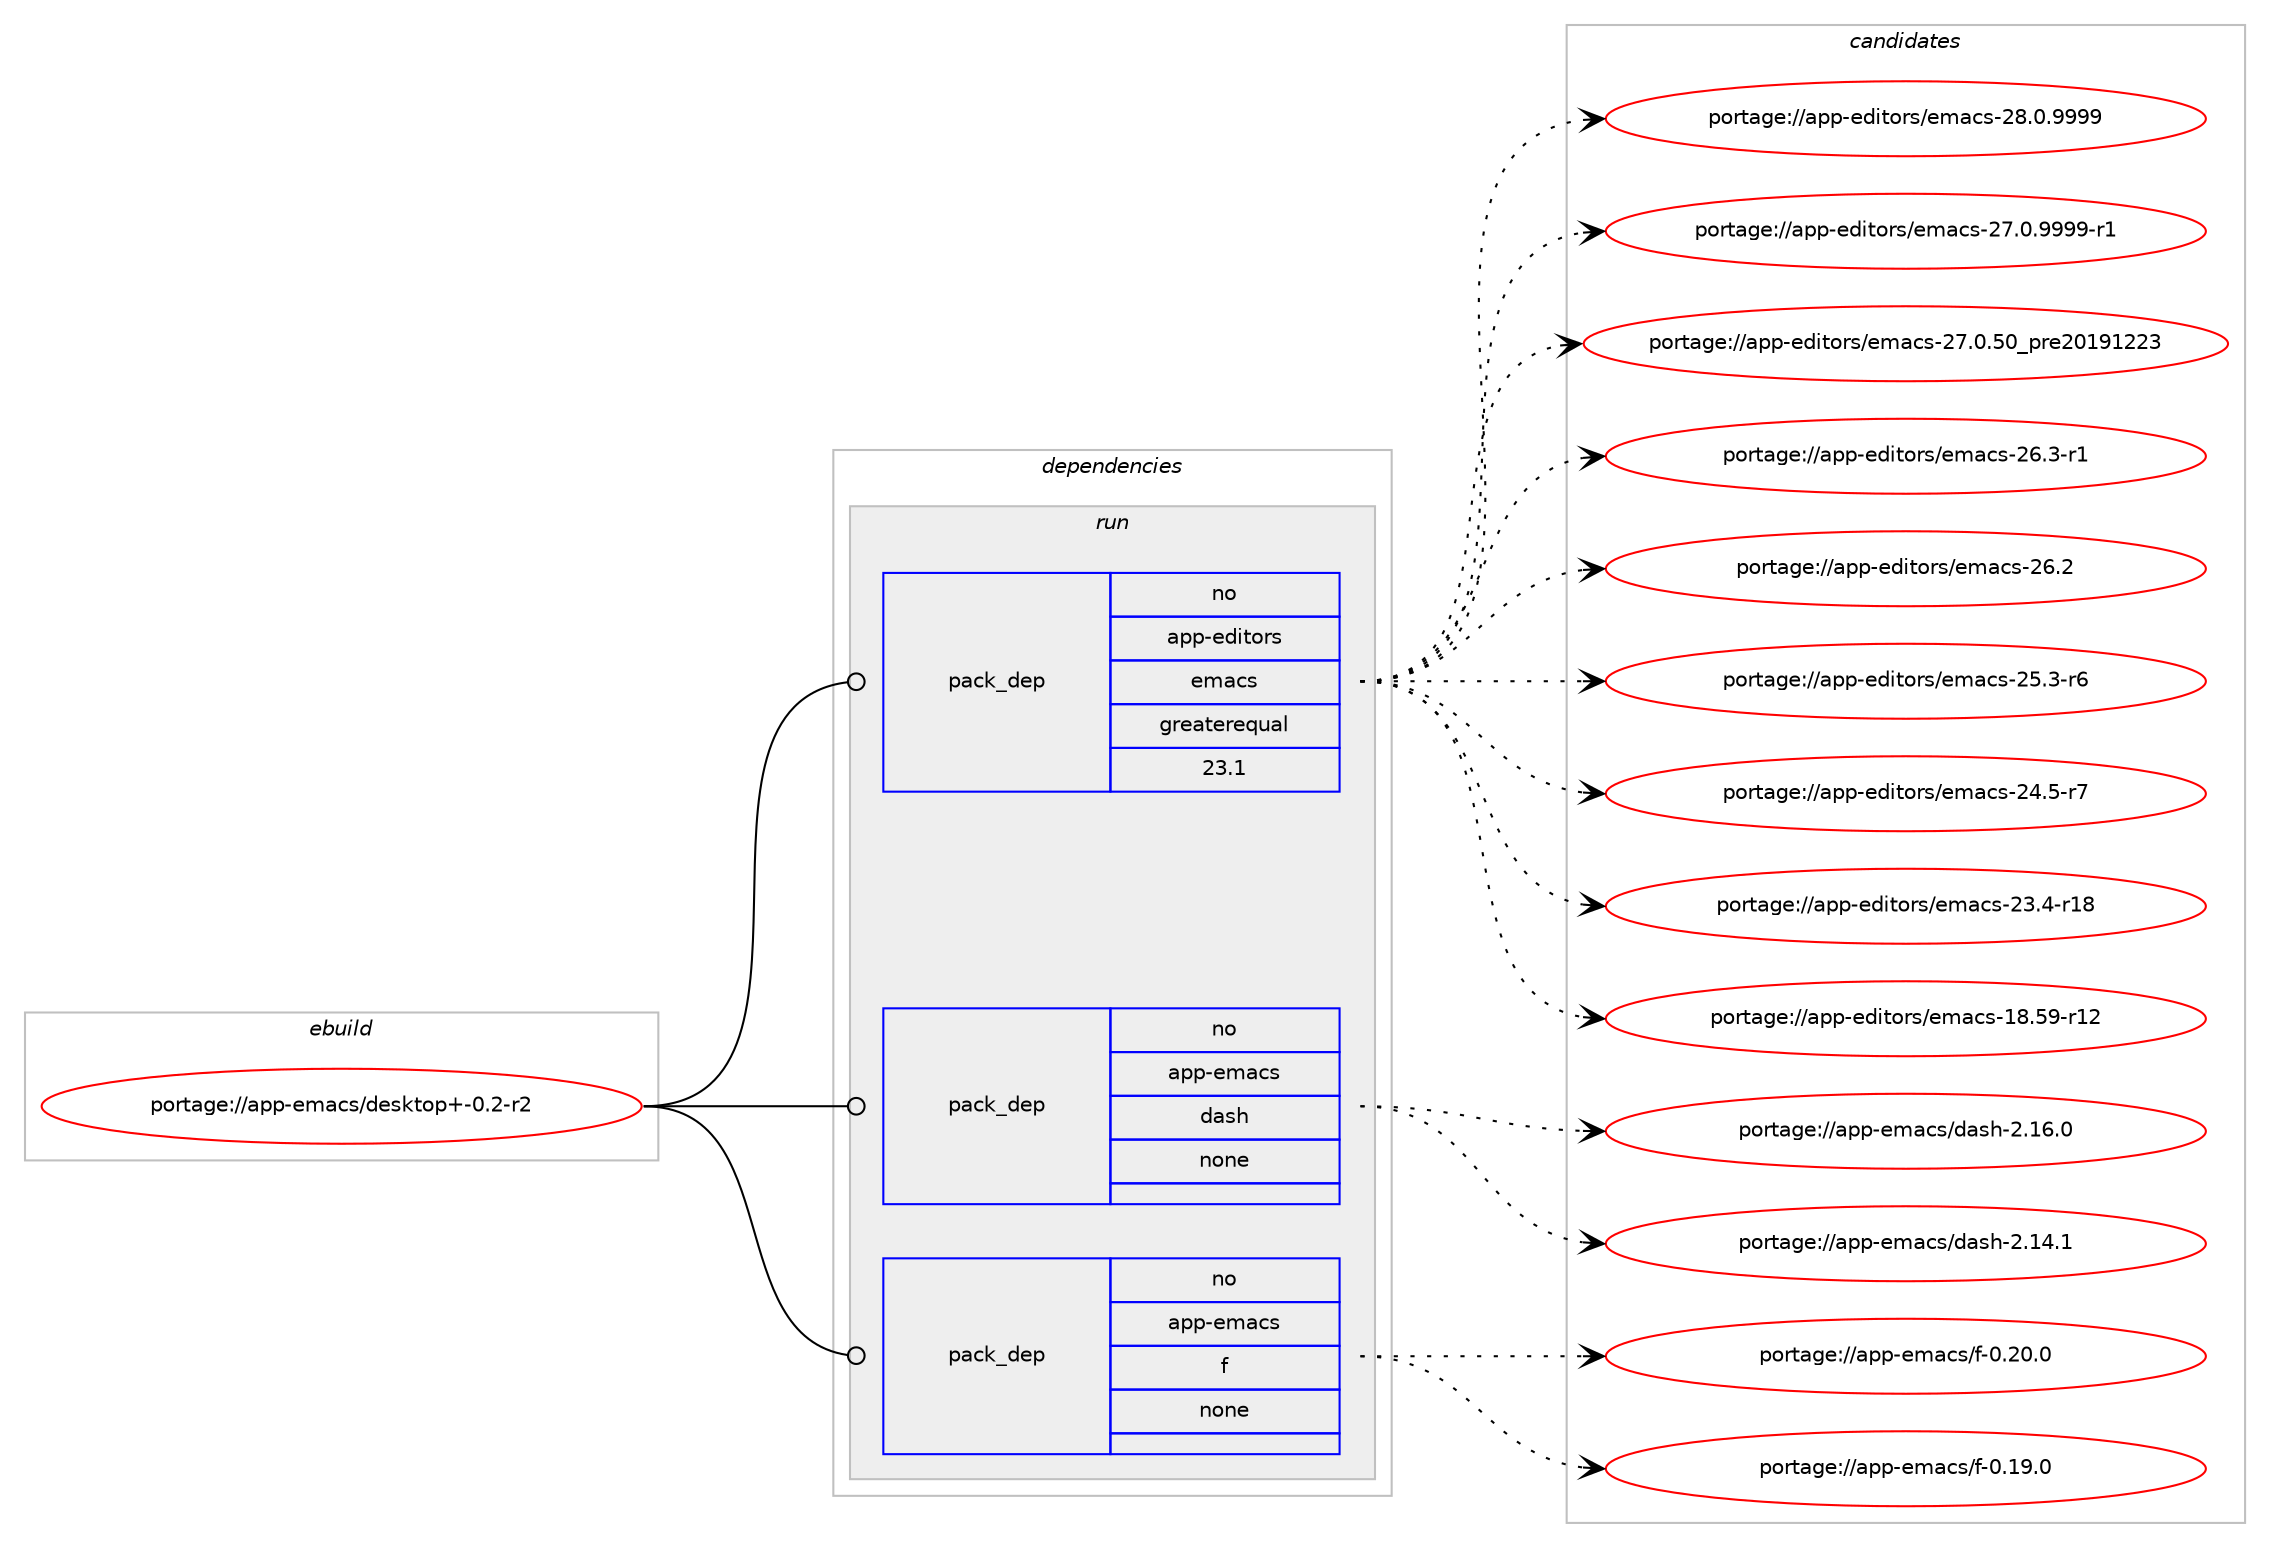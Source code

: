 digraph prolog {

# *************
# Graph options
# *************

newrank=true;
concentrate=true;
compound=true;
graph [rankdir=LR,fontname=Helvetica,fontsize=10,ranksep=1.5];#, ranksep=2.5, nodesep=0.2];
edge  [arrowhead=vee];
node  [fontname=Helvetica,fontsize=10];

# **********
# The ebuild
# **********

subgraph cluster_leftcol {
color=gray;
rank=same;
label=<<i>ebuild</i>>;
id [label="portage://app-emacs/desktop+-0.2-r2", color=red, width=4, href="../app-emacs/desktop+-0.2-r2.svg"];
}

# ****************
# The dependencies
# ****************

subgraph cluster_midcol {
color=gray;
label=<<i>dependencies</i>>;
subgraph cluster_compile {
fillcolor="#eeeeee";
style=filled;
label=<<i>compile</i>>;
}
subgraph cluster_compileandrun {
fillcolor="#eeeeee";
style=filled;
label=<<i>compile and run</i>>;
}
subgraph cluster_run {
fillcolor="#eeeeee";
style=filled;
label=<<i>run</i>>;
subgraph pack476512 {
dependency634188 [label=<<TABLE BORDER="0" CELLBORDER="1" CELLSPACING="0" CELLPADDING="4" WIDTH="220"><TR><TD ROWSPAN="6" CELLPADDING="30">pack_dep</TD></TR><TR><TD WIDTH="110">no</TD></TR><TR><TD>app-editors</TD></TR><TR><TD>emacs</TD></TR><TR><TD>greaterequal</TD></TR><TR><TD>23.1</TD></TR></TABLE>>, shape=none, color=blue];
}
id:e -> dependency634188:w [weight=20,style="solid",arrowhead="odot"];
subgraph pack476513 {
dependency634189 [label=<<TABLE BORDER="0" CELLBORDER="1" CELLSPACING="0" CELLPADDING="4" WIDTH="220"><TR><TD ROWSPAN="6" CELLPADDING="30">pack_dep</TD></TR><TR><TD WIDTH="110">no</TD></TR><TR><TD>app-emacs</TD></TR><TR><TD>dash</TD></TR><TR><TD>none</TD></TR><TR><TD></TD></TR></TABLE>>, shape=none, color=blue];
}
id:e -> dependency634189:w [weight=20,style="solid",arrowhead="odot"];
subgraph pack476514 {
dependency634190 [label=<<TABLE BORDER="0" CELLBORDER="1" CELLSPACING="0" CELLPADDING="4" WIDTH="220"><TR><TD ROWSPAN="6" CELLPADDING="30">pack_dep</TD></TR><TR><TD WIDTH="110">no</TD></TR><TR><TD>app-emacs</TD></TR><TR><TD>f</TD></TR><TR><TD>none</TD></TR><TR><TD></TD></TR></TABLE>>, shape=none, color=blue];
}
id:e -> dependency634190:w [weight=20,style="solid",arrowhead="odot"];
}
}

# **************
# The candidates
# **************

subgraph cluster_choices {
rank=same;
color=gray;
label=<<i>candidates</i>>;

subgraph choice476512 {
color=black;
nodesep=1;
choice971121124510110010511611111411547101109979911545505646484657575757 [label="portage://app-editors/emacs-28.0.9999", color=red, width=4,href="../app-editors/emacs-28.0.9999.svg"];
choice9711211245101100105116111114115471011099799115455055464846575757574511449 [label="portage://app-editors/emacs-27.0.9999-r1", color=red, width=4,href="../app-editors/emacs-27.0.9999-r1.svg"];
choice97112112451011001051161111141154710110997991154550554648465348951121141015048495749505051 [label="portage://app-editors/emacs-27.0.50_pre20191223", color=red, width=4,href="../app-editors/emacs-27.0.50_pre20191223.svg"];
choice971121124510110010511611111411547101109979911545505446514511449 [label="portage://app-editors/emacs-26.3-r1", color=red, width=4,href="../app-editors/emacs-26.3-r1.svg"];
choice97112112451011001051161111141154710110997991154550544650 [label="portage://app-editors/emacs-26.2", color=red, width=4,href="../app-editors/emacs-26.2.svg"];
choice971121124510110010511611111411547101109979911545505346514511454 [label="portage://app-editors/emacs-25.3-r6", color=red, width=4,href="../app-editors/emacs-25.3-r6.svg"];
choice971121124510110010511611111411547101109979911545505246534511455 [label="portage://app-editors/emacs-24.5-r7", color=red, width=4,href="../app-editors/emacs-24.5-r7.svg"];
choice97112112451011001051161111141154710110997991154550514652451144956 [label="portage://app-editors/emacs-23.4-r18", color=red, width=4,href="../app-editors/emacs-23.4-r18.svg"];
choice9711211245101100105116111114115471011099799115454956465357451144950 [label="portage://app-editors/emacs-18.59-r12", color=red, width=4,href="../app-editors/emacs-18.59-r12.svg"];
dependency634188:e -> choice971121124510110010511611111411547101109979911545505646484657575757:w [style=dotted,weight="100"];
dependency634188:e -> choice9711211245101100105116111114115471011099799115455055464846575757574511449:w [style=dotted,weight="100"];
dependency634188:e -> choice97112112451011001051161111141154710110997991154550554648465348951121141015048495749505051:w [style=dotted,weight="100"];
dependency634188:e -> choice971121124510110010511611111411547101109979911545505446514511449:w [style=dotted,weight="100"];
dependency634188:e -> choice97112112451011001051161111141154710110997991154550544650:w [style=dotted,weight="100"];
dependency634188:e -> choice971121124510110010511611111411547101109979911545505346514511454:w [style=dotted,weight="100"];
dependency634188:e -> choice971121124510110010511611111411547101109979911545505246534511455:w [style=dotted,weight="100"];
dependency634188:e -> choice97112112451011001051161111141154710110997991154550514652451144956:w [style=dotted,weight="100"];
dependency634188:e -> choice9711211245101100105116111114115471011099799115454956465357451144950:w [style=dotted,weight="100"];
}
subgraph choice476513 {
color=black;
nodesep=1;
choice97112112451011099799115471009711510445504649544648 [label="portage://app-emacs/dash-2.16.0", color=red, width=4,href="../app-emacs/dash-2.16.0.svg"];
choice97112112451011099799115471009711510445504649524649 [label="portage://app-emacs/dash-2.14.1", color=red, width=4,href="../app-emacs/dash-2.14.1.svg"];
dependency634189:e -> choice97112112451011099799115471009711510445504649544648:w [style=dotted,weight="100"];
dependency634189:e -> choice97112112451011099799115471009711510445504649524649:w [style=dotted,weight="100"];
}
subgraph choice476514 {
color=black;
nodesep=1;
choice971121124510110997991154710245484650484648 [label="portage://app-emacs/f-0.20.0", color=red, width=4,href="../app-emacs/f-0.20.0.svg"];
choice971121124510110997991154710245484649574648 [label="portage://app-emacs/f-0.19.0", color=red, width=4,href="../app-emacs/f-0.19.0.svg"];
dependency634190:e -> choice971121124510110997991154710245484650484648:w [style=dotted,weight="100"];
dependency634190:e -> choice971121124510110997991154710245484649574648:w [style=dotted,weight="100"];
}
}

}
